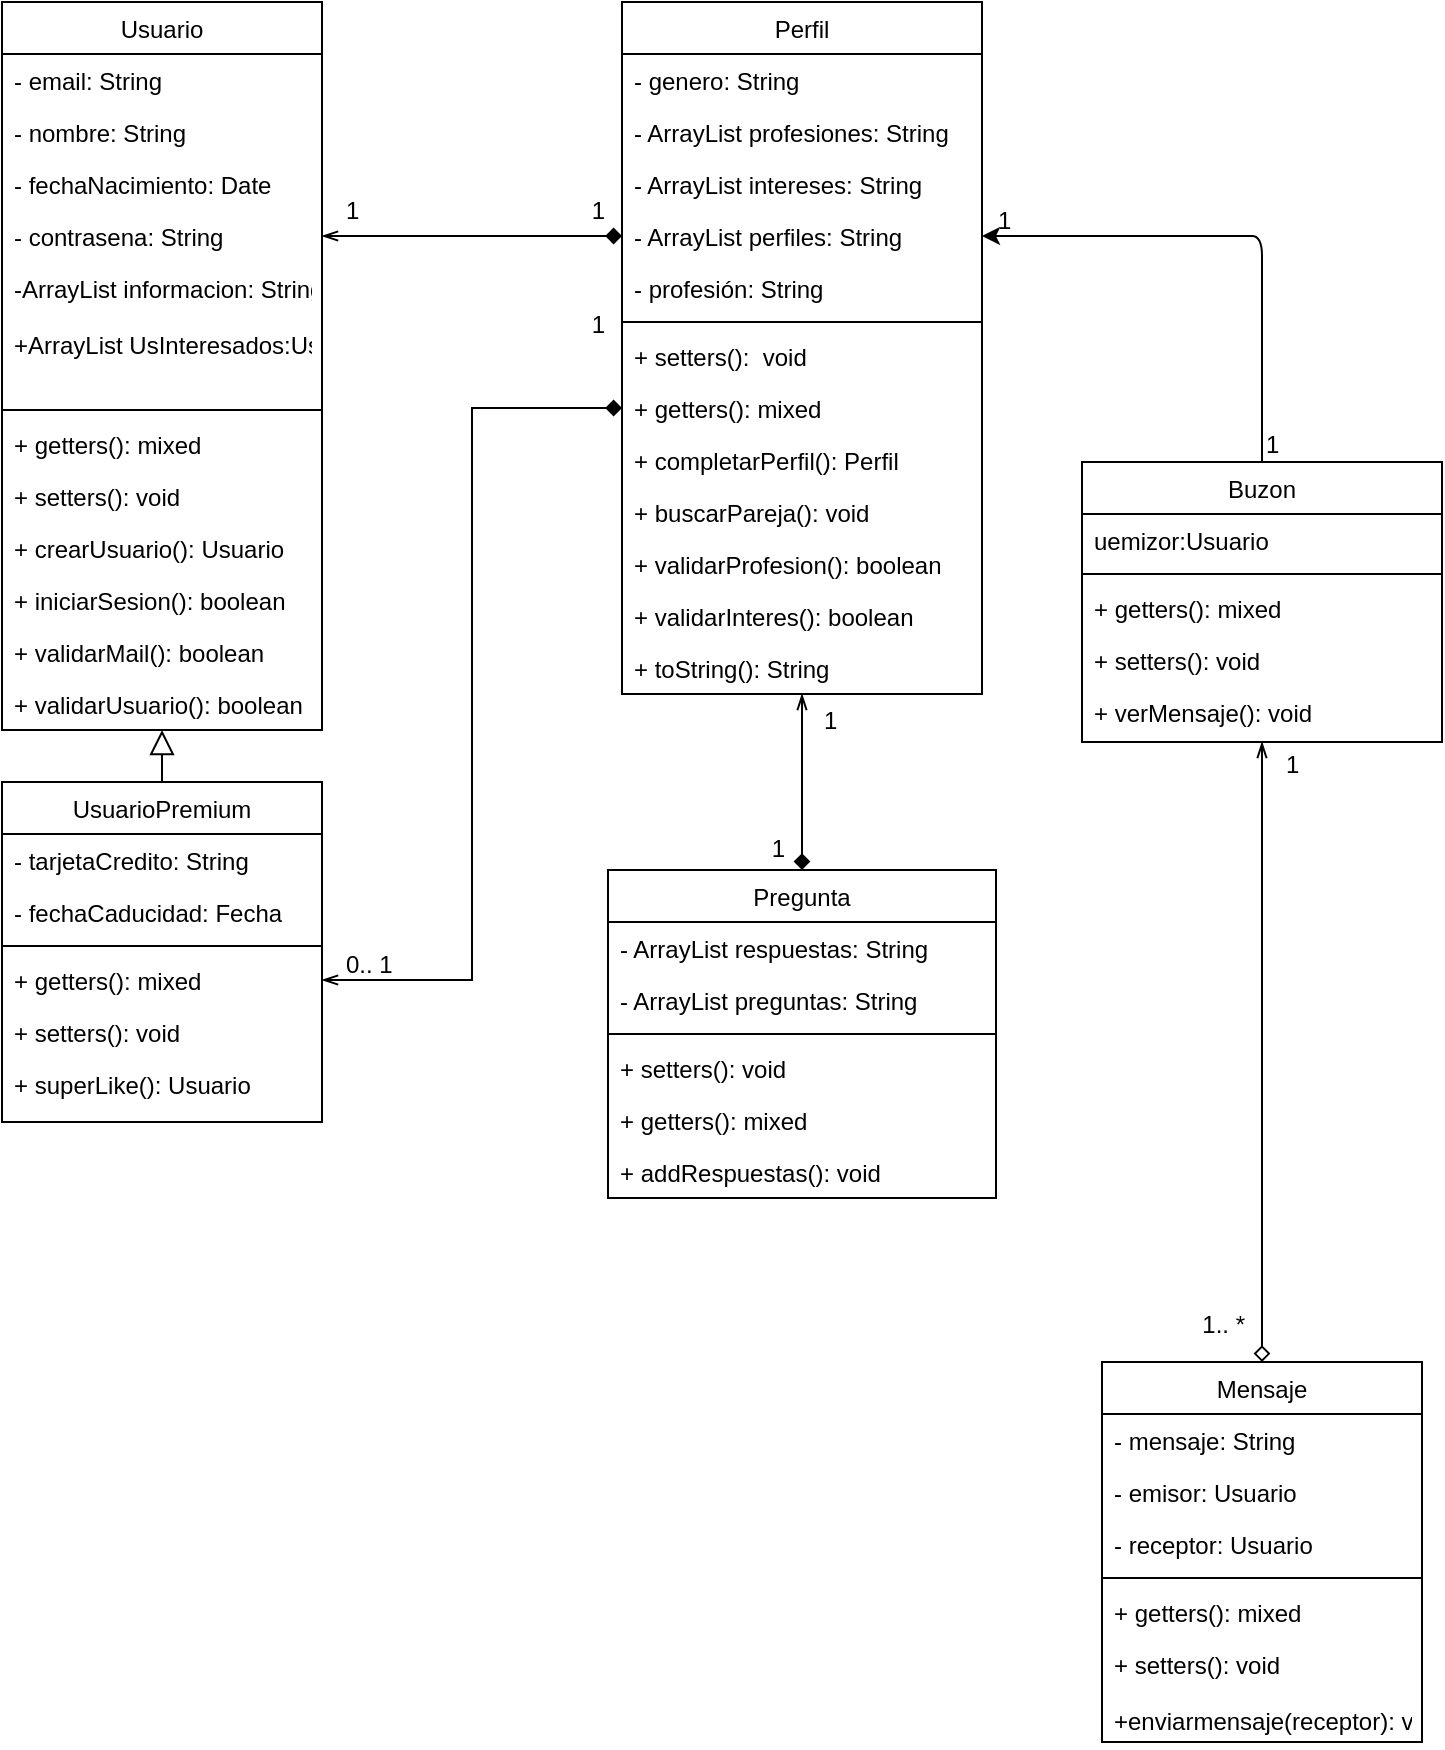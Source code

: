 <mxfile version="13.3.9" type="github">
  <diagram id="C5RBs43oDa-KdzZeNtuy" name="Page-1">
    <mxGraphModel dx="868" dy="482" grid="1" gridSize="10" guides="1" tooltips="1" connect="1" arrows="1" fold="1" page="1" pageScale="1" pageWidth="827" pageHeight="1169" math="0" shadow="0">
      <root>
        <mxCell id="WIyWlLk6GJQsqaUBKTNV-0" />
        <mxCell id="WIyWlLk6GJQsqaUBKTNV-1" parent="WIyWlLk6GJQsqaUBKTNV-0" />
        <mxCell id="zkfFHV4jXpPFQw0GAbJ--16" value="" style="endArrow=block;endSize=10;endFill=0;shadow=0;strokeWidth=1;rounded=0;edgeStyle=elbowEdgeStyle;elbow=vertical;" parent="WIyWlLk6GJQsqaUBKTNV-1" source="zkfFHV4jXpPFQw0GAbJ--13" target="zkfFHV4jXpPFQw0GAbJ--0" edge="1">
          <mxGeometry width="160" relative="1" as="geometry">
            <mxPoint x="210" y="373" as="sourcePoint" />
            <mxPoint x="310" y="271" as="targetPoint" />
          </mxGeometry>
        </mxCell>
        <mxCell id="zkfFHV4jXpPFQw0GAbJ--26" value="" style="endArrow=diamond;shadow=0;strokeWidth=1;strokeColor=#000000;rounded=0;endFill=1;edgeStyle=elbowEdgeStyle;elbow=vertical;startArrow=openThin;startFill=0;exitX=1;exitY=0.5;exitDx=0;exitDy=0;entryX=0;entryY=0.5;entryDx=0;entryDy=0;" parent="WIyWlLk6GJQsqaUBKTNV-1" source="zkfFHV4jXpPFQw0GAbJ--5" target="k1ez51lKUNFu-oWyKh8I-55" edge="1">
          <mxGeometry x="0.5" y="41" relative="1" as="geometry">
            <mxPoint x="380" y="192" as="sourcePoint" />
            <mxPoint x="540" y="192" as="targetPoint" />
            <mxPoint x="-40" y="32" as="offset" />
          </mxGeometry>
        </mxCell>
        <mxCell id="zkfFHV4jXpPFQw0GAbJ--27" value="1" style="resizable=0;align=left;verticalAlign=bottom;labelBackgroundColor=none;fontSize=12;" parent="zkfFHV4jXpPFQw0GAbJ--26" connectable="0" vertex="1">
          <mxGeometry x="-1" relative="1" as="geometry">
            <mxPoint x="10" y="-4" as="offset" />
          </mxGeometry>
        </mxCell>
        <mxCell id="zkfFHV4jXpPFQw0GAbJ--28" value="1" style="resizable=0;align=right;verticalAlign=bottom;labelBackgroundColor=none;fontSize=12;" parent="zkfFHV4jXpPFQw0GAbJ--26" connectable="0" vertex="1">
          <mxGeometry x="1" relative="1" as="geometry">
            <mxPoint x="-7" y="-4" as="offset" />
          </mxGeometry>
        </mxCell>
        <mxCell id="zkfFHV4jXpPFQw0GAbJ--0" value="Usuario" style="swimlane;fontStyle=0;align=center;verticalAlign=top;childLayout=stackLayout;horizontal=1;startSize=26;horizontalStack=0;resizeParent=1;resizeLast=0;collapsible=1;marginBottom=0;rounded=0;shadow=0;strokeWidth=1;" parent="WIyWlLk6GJQsqaUBKTNV-1" vertex="1">
          <mxGeometry x="90" y="50" width="160" height="364" as="geometry">
            <mxRectangle x="230" y="140" width="160" height="26" as="alternateBounds" />
          </mxGeometry>
        </mxCell>
        <mxCell id="zkfFHV4jXpPFQw0GAbJ--3" value="- email: String" style="text;align=left;verticalAlign=top;spacingLeft=4;spacingRight=4;overflow=hidden;rotatable=0;points=[[0,0.5],[1,0.5]];portConstraint=eastwest;rounded=0;shadow=0;html=0;" parent="zkfFHV4jXpPFQw0GAbJ--0" vertex="1">
          <mxGeometry y="26" width="160" height="26" as="geometry" />
        </mxCell>
        <mxCell id="zkfFHV4jXpPFQw0GAbJ--1" value="- nombre: String" style="text;align=left;verticalAlign=top;spacingLeft=4;spacingRight=4;overflow=hidden;rotatable=0;points=[[0,0.5],[1,0.5]];portConstraint=eastwest;" parent="zkfFHV4jXpPFQw0GAbJ--0" vertex="1">
          <mxGeometry y="52" width="160" height="26" as="geometry" />
        </mxCell>
        <mxCell id="zkfFHV4jXpPFQw0GAbJ--2" value="- fechaNacimiento: Date" style="text;align=left;verticalAlign=top;spacingLeft=4;spacingRight=4;overflow=hidden;rotatable=0;points=[[0,0.5],[1,0.5]];portConstraint=eastwest;rounded=0;shadow=0;html=0;" parent="zkfFHV4jXpPFQw0GAbJ--0" vertex="1">
          <mxGeometry y="78" width="160" height="26" as="geometry" />
        </mxCell>
        <mxCell id="zkfFHV4jXpPFQw0GAbJ--5" value="- contrasena: String" style="text;align=left;verticalAlign=top;spacingLeft=4;spacingRight=4;overflow=hidden;rotatable=0;points=[[0,0.5],[1,0.5]];portConstraint=eastwest;" parent="zkfFHV4jXpPFQw0GAbJ--0" vertex="1">
          <mxGeometry y="104" width="160" height="26" as="geometry" />
        </mxCell>
        <mxCell id="1yU2lqv5S-wbE96VS092-2" value="-ArrayList informacion: String&#xa;&#xa;+ArrayList UsInteresados:Usuarios" style="text;align=left;verticalAlign=top;spacingLeft=4;spacingRight=4;overflow=hidden;rotatable=0;points=[[0,0.5],[1,0.5]];portConstraint=eastwest;" parent="zkfFHV4jXpPFQw0GAbJ--0" vertex="1">
          <mxGeometry y="130" width="160" height="70" as="geometry" />
        </mxCell>
        <mxCell id="zkfFHV4jXpPFQw0GAbJ--4" value="" style="line;html=1;strokeWidth=1;align=left;verticalAlign=middle;spacingTop=-1;spacingLeft=3;spacingRight=3;rotatable=0;labelPosition=right;points=[];portConstraint=eastwest;" parent="zkfFHV4jXpPFQw0GAbJ--0" vertex="1">
          <mxGeometry y="200" width="160" height="8" as="geometry" />
        </mxCell>
        <mxCell id="k1ez51lKUNFu-oWyKh8I-2" value="+ getters(): mixed" style="text;align=left;verticalAlign=top;spacingLeft=4;spacingRight=4;overflow=hidden;rotatable=0;points=[[0,0.5],[1,0.5]];portConstraint=eastwest;rounded=0;shadow=0;html=0;" parent="zkfFHV4jXpPFQw0GAbJ--0" vertex="1">
          <mxGeometry y="208" width="160" height="26" as="geometry" />
        </mxCell>
        <mxCell id="k1ez51lKUNFu-oWyKh8I-3" value="+ setters(): void&#xa;" style="text;align=left;verticalAlign=top;spacingLeft=4;spacingRight=4;overflow=hidden;rotatable=0;points=[[0,0.5],[1,0.5]];portConstraint=eastwest;rounded=0;shadow=0;html=0;" parent="zkfFHV4jXpPFQw0GAbJ--0" vertex="1">
          <mxGeometry y="234" width="160" height="26" as="geometry" />
        </mxCell>
        <mxCell id="k1ez51lKUNFu-oWyKh8I-4" value="+ crearUsuario(): Usuario" style="text;align=left;verticalAlign=top;spacingLeft=4;spacingRight=4;overflow=hidden;rotatable=0;points=[[0,0.5],[1,0.5]];portConstraint=eastwest;rounded=0;shadow=0;html=0;" parent="zkfFHV4jXpPFQw0GAbJ--0" vertex="1">
          <mxGeometry y="260" width="160" height="26" as="geometry" />
        </mxCell>
        <mxCell id="k1ez51lKUNFu-oWyKh8I-5" value="+ iniciarSesion(): boolean" style="text;align=left;verticalAlign=top;spacingLeft=4;spacingRight=4;overflow=hidden;rotatable=0;points=[[0,0.5],[1,0.5]];portConstraint=eastwest;rounded=0;shadow=0;html=0;" parent="zkfFHV4jXpPFQw0GAbJ--0" vertex="1">
          <mxGeometry y="286" width="160" height="26" as="geometry" />
        </mxCell>
        <mxCell id="rpXlNdrZUb1RUgObs8US-0" value="+ validarMail(): boolean&#xa;" style="text;align=left;verticalAlign=top;spacingLeft=4;spacingRight=4;overflow=hidden;rotatable=0;points=[[0,0.5],[1,0.5]];portConstraint=eastwest;rounded=0;shadow=0;html=0;" parent="zkfFHV4jXpPFQw0GAbJ--0" vertex="1">
          <mxGeometry y="312" width="160" height="26" as="geometry" />
        </mxCell>
        <mxCell id="rpXlNdrZUb1RUgObs8US-1" value="+ validarUsuario(): boolean&#xa;" style="text;align=left;verticalAlign=top;spacingLeft=4;spacingRight=4;overflow=hidden;rotatable=0;points=[[0,0.5],[1,0.5]];portConstraint=eastwest;rounded=0;shadow=0;html=0;" parent="zkfFHV4jXpPFQw0GAbJ--0" vertex="1">
          <mxGeometry y="338" width="160" height="26" as="geometry" />
        </mxCell>
        <mxCell id="k1ez51lKUNFu-oWyKh8I-42" value="" style="endArrow=diamond;shadow=0;strokeWidth=1;strokeColor=#000000;rounded=0;endFill=1;edgeStyle=elbowEdgeStyle;elbow=vertical;startArrow=openThin;startFill=0;entryX=0.5;entryY=0;entryDx=0;entryDy=0;exitX=0.5;exitY=1;exitDx=0;exitDy=0;" parent="WIyWlLk6GJQsqaUBKTNV-1" source="zkfFHV4jXpPFQw0GAbJ--17" target="k1ez51lKUNFu-oWyKh8I-17" edge="1">
          <mxGeometry x="0.5" y="41" relative="1" as="geometry">
            <mxPoint x="490" y="371" as="sourcePoint" />
            <mxPoint x="561" y="440" as="targetPoint" />
            <mxPoint x="-40" y="32" as="offset" />
            <Array as="points">
              <mxPoint x="560.5" y="404" />
            </Array>
          </mxGeometry>
        </mxCell>
        <mxCell id="k1ez51lKUNFu-oWyKh8I-43" value="1" style="resizable=0;align=left;verticalAlign=bottom;labelBackgroundColor=none;fontSize=12;" parent="k1ez51lKUNFu-oWyKh8I-42" connectable="0" vertex="1">
          <mxGeometry x="-1" relative="1" as="geometry">
            <mxPoint x="9" y="22" as="offset" />
          </mxGeometry>
        </mxCell>
        <mxCell id="k1ez51lKUNFu-oWyKh8I-44" value="1" style="resizable=0;align=right;verticalAlign=bottom;labelBackgroundColor=none;fontSize=12;" parent="k1ez51lKUNFu-oWyKh8I-42" connectable="0" vertex="1">
          <mxGeometry x="1" relative="1" as="geometry">
            <mxPoint x="-7" y="-1.93" as="offset" />
          </mxGeometry>
        </mxCell>
        <mxCell id="zkfFHV4jXpPFQw0GAbJ--17" value="Perfil" style="swimlane;fontStyle=0;align=center;verticalAlign=top;childLayout=stackLayout;horizontal=1;startSize=26;horizontalStack=0;resizeParent=1;resizeLast=0;collapsible=1;marginBottom=0;rounded=0;shadow=0;strokeWidth=1;" parent="WIyWlLk6GJQsqaUBKTNV-1" vertex="1">
          <mxGeometry x="400" y="50" width="180" height="346" as="geometry">
            <mxRectangle x="550" y="140" width="160" height="26" as="alternateBounds" />
          </mxGeometry>
        </mxCell>
        <mxCell id="zkfFHV4jXpPFQw0GAbJ--19" value="- genero: String" style="text;align=left;verticalAlign=top;spacingLeft=4;spacingRight=4;overflow=hidden;rotatable=0;points=[[0,0.5],[1,0.5]];portConstraint=eastwest;rounded=0;shadow=0;html=0;" parent="zkfFHV4jXpPFQw0GAbJ--17" vertex="1">
          <mxGeometry y="26" width="180" height="26" as="geometry" />
        </mxCell>
        <mxCell id="zkfFHV4jXpPFQw0GAbJ--20" value="- ArrayList profesiones: String" style="text;align=left;verticalAlign=top;spacingLeft=4;spacingRight=4;overflow=hidden;rotatable=0;points=[[0,0.5],[1,0.5]];portConstraint=eastwest;rounded=0;shadow=0;html=0;" parent="zkfFHV4jXpPFQw0GAbJ--17" vertex="1">
          <mxGeometry y="52" width="180" height="26" as="geometry" />
        </mxCell>
        <mxCell id="k1ez51lKUNFu-oWyKh8I-52" value="- ArrayList intereses: String" style="text;align=left;verticalAlign=top;spacingLeft=4;spacingRight=4;overflow=hidden;rotatable=0;points=[[0,0.5],[1,0.5]];portConstraint=eastwest;" parent="zkfFHV4jXpPFQw0GAbJ--17" vertex="1">
          <mxGeometry y="78" width="180" height="26" as="geometry" />
        </mxCell>
        <mxCell id="k1ez51lKUNFu-oWyKh8I-55" value="- ArrayList perfiles: String" style="text;align=left;verticalAlign=top;spacingLeft=4;spacingRight=4;overflow=hidden;rotatable=0;points=[[0,0.5],[1,0.5]];portConstraint=eastwest;" parent="zkfFHV4jXpPFQw0GAbJ--17" vertex="1">
          <mxGeometry y="104" width="180" height="26" as="geometry" />
        </mxCell>
        <mxCell id="k1ez51lKUNFu-oWyKh8I-87" value="- profesión: String" style="text;align=left;verticalAlign=top;spacingLeft=4;spacingRight=4;overflow=hidden;rotatable=0;points=[[0,0.5],[1,0.5]];portConstraint=eastwest;rounded=0;shadow=0;html=0;" parent="zkfFHV4jXpPFQw0GAbJ--17" vertex="1">
          <mxGeometry y="130" width="180" height="26" as="geometry" />
        </mxCell>
        <mxCell id="zkfFHV4jXpPFQw0GAbJ--23" value="" style="line;html=1;strokeWidth=1;align=left;verticalAlign=middle;spacingTop=-1;spacingLeft=3;spacingRight=3;rotatable=0;labelPosition=right;points=[];portConstraint=eastwest;" parent="zkfFHV4jXpPFQw0GAbJ--17" vertex="1">
          <mxGeometry y="156" width="180" height="8" as="geometry" />
        </mxCell>
        <mxCell id="zkfFHV4jXpPFQw0GAbJ--25" value="+ setters():  void" style="text;align=left;verticalAlign=top;spacingLeft=4;spacingRight=4;overflow=hidden;rotatable=0;points=[[0,0.5],[1,0.5]];portConstraint=eastwest;" parent="zkfFHV4jXpPFQw0GAbJ--17" vertex="1">
          <mxGeometry y="164" width="180" height="26" as="geometry" />
        </mxCell>
        <mxCell id="k1ez51lKUNFu-oWyKh8I-53" value="+ getters(): mixed" style="text;align=left;verticalAlign=top;spacingLeft=4;spacingRight=4;overflow=hidden;rotatable=0;points=[[0,0.5],[1,0.5]];portConstraint=eastwest;" parent="zkfFHV4jXpPFQw0GAbJ--17" vertex="1">
          <mxGeometry y="190" width="180" height="26" as="geometry" />
        </mxCell>
        <mxCell id="k1ez51lKUNFu-oWyKh8I-14" value="+ completarPerfil(): Perfil" style="text;align=left;verticalAlign=top;spacingLeft=4;spacingRight=4;overflow=hidden;rotatable=0;points=[[0,0.5],[1,0.5]];portConstraint=eastwest;" parent="zkfFHV4jXpPFQw0GAbJ--17" vertex="1">
          <mxGeometry y="216" width="180" height="26" as="geometry" />
        </mxCell>
        <mxCell id="k1ez51lKUNFu-oWyKh8I-16" value="+ buscarPareja(): void" style="text;align=left;verticalAlign=top;spacingLeft=4;spacingRight=4;overflow=hidden;rotatable=0;points=[[0,0.5],[1,0.5]];portConstraint=eastwest;" parent="zkfFHV4jXpPFQw0GAbJ--17" vertex="1">
          <mxGeometry y="242" width="180" height="26" as="geometry" />
        </mxCell>
        <mxCell id="k1ez51lKUNFu-oWyKh8I-56" value="+ validarProfesion(): boolean" style="text;align=left;verticalAlign=top;spacingLeft=4;spacingRight=4;overflow=hidden;rotatable=0;points=[[0,0.5],[1,0.5]];portConstraint=eastwest;" parent="zkfFHV4jXpPFQw0GAbJ--17" vertex="1">
          <mxGeometry y="268" width="180" height="26" as="geometry" />
        </mxCell>
        <mxCell id="k1ez51lKUNFu-oWyKh8I-57" value="+ validarInteres(): boolean" style="text;align=left;verticalAlign=top;spacingLeft=4;spacingRight=4;overflow=hidden;rotatable=0;points=[[0,0.5],[1,0.5]];portConstraint=eastwest;" parent="zkfFHV4jXpPFQw0GAbJ--17" vertex="1">
          <mxGeometry y="294" width="180" height="26" as="geometry" />
        </mxCell>
        <mxCell id="k1ez51lKUNFu-oWyKh8I-58" value="+ toString(): String" style="text;align=left;verticalAlign=top;spacingLeft=4;spacingRight=4;overflow=hidden;rotatable=0;points=[[0,0.5],[1,0.5]];portConstraint=eastwest;" parent="zkfFHV4jXpPFQw0GAbJ--17" vertex="1">
          <mxGeometry y="320" width="180" height="26" as="geometry" />
        </mxCell>
        <mxCell id="k1ez51lKUNFu-oWyKh8I-45" value="" style="endArrow=diamond;shadow=0;strokeWidth=1;strokeColor=#000000;rounded=0;endFill=0;edgeStyle=elbowEdgeStyle;elbow=vertical;startArrow=openThin;startFill=0;entryX=0.5;entryY=0;entryDx=0;entryDy=0;" parent="WIyWlLk6GJQsqaUBKTNV-1" target="k1ez51lKUNFu-oWyKh8I-27" edge="1">
          <mxGeometry x="0.5" y="41" relative="1" as="geometry">
            <mxPoint x="720" y="420" as="sourcePoint" />
            <mxPoint x="572.5" y="913" as="targetPoint" />
            <mxPoint x="-40" y="32" as="offset" />
            <Array as="points">
              <mxPoint x="770" y="720" />
              <mxPoint x="420.5" y="825" />
            </Array>
          </mxGeometry>
        </mxCell>
        <mxCell id="k1ez51lKUNFu-oWyKh8I-46" value="1" style="resizable=0;align=left;verticalAlign=bottom;labelBackgroundColor=none;fontSize=12;" parent="k1ez51lKUNFu-oWyKh8I-45" connectable="0" vertex="1">
          <mxGeometry x="-1" relative="1" as="geometry">
            <mxPoint x="10" y="20" as="offset" />
          </mxGeometry>
        </mxCell>
        <mxCell id="k1ez51lKUNFu-oWyKh8I-47" value="1.. *" style="resizable=0;align=right;verticalAlign=bottom;labelBackgroundColor=none;fontSize=12;" parent="k1ez51lKUNFu-oWyKh8I-45" connectable="0" vertex="1">
          <mxGeometry x="1" relative="1" as="geometry">
            <mxPoint x="-7" y="-10" as="offset" />
          </mxGeometry>
        </mxCell>
        <mxCell id="k1ez51lKUNFu-oWyKh8I-17" value="Pregunta" style="swimlane;fontStyle=0;align=center;verticalAlign=top;childLayout=stackLayout;horizontal=1;startSize=26;horizontalStack=0;resizeParent=1;resizeParentMax=0;resizeLast=0;collapsible=1;marginBottom=0;" parent="WIyWlLk6GJQsqaUBKTNV-1" vertex="1">
          <mxGeometry x="393" y="484" width="194" height="164" as="geometry" />
        </mxCell>
        <mxCell id="k1ez51lKUNFu-oWyKh8I-20" value="- ArrayList respuestas: String" style="text;strokeColor=none;fillColor=none;align=left;verticalAlign=top;spacingLeft=4;spacingRight=4;overflow=hidden;rotatable=0;points=[[0,0.5],[1,0.5]];portConstraint=eastwest;" parent="k1ez51lKUNFu-oWyKh8I-17" vertex="1">
          <mxGeometry y="26" width="194" height="26" as="geometry" />
        </mxCell>
        <mxCell id="k1ez51lKUNFu-oWyKh8I-18" value="- ArrayList preguntas: String" style="text;strokeColor=none;fillColor=none;align=left;verticalAlign=top;spacingLeft=4;spacingRight=4;overflow=hidden;rotatable=0;points=[[0,0.5],[1,0.5]];portConstraint=eastwest;" parent="k1ez51lKUNFu-oWyKh8I-17" vertex="1">
          <mxGeometry y="52" width="194" height="26" as="geometry" />
        </mxCell>
        <mxCell id="k1ez51lKUNFu-oWyKh8I-19" value="" style="line;strokeWidth=1;fillColor=none;align=left;verticalAlign=middle;spacingTop=-1;spacingLeft=3;spacingRight=3;rotatable=0;labelPosition=right;points=[];portConstraint=eastwest;" parent="k1ez51lKUNFu-oWyKh8I-17" vertex="1">
          <mxGeometry y="78" width="194" height="8" as="geometry" />
        </mxCell>
        <mxCell id="k1ez51lKUNFu-oWyKh8I-21" value="+ setters(): void&#xa;" style="text;strokeColor=none;fillColor=none;align=left;verticalAlign=top;spacingLeft=4;spacingRight=4;overflow=hidden;rotatable=0;points=[[0,0.5],[1,0.5]];portConstraint=eastwest;" parent="k1ez51lKUNFu-oWyKh8I-17" vertex="1">
          <mxGeometry y="86" width="194" height="26" as="geometry" />
        </mxCell>
        <mxCell id="k1ez51lKUNFu-oWyKh8I-59" value="+ getters(): mixed&#xa;" style="text;strokeColor=none;fillColor=none;align=left;verticalAlign=top;spacingLeft=4;spacingRight=4;overflow=hidden;rotatable=0;points=[[0,0.5],[1,0.5]];portConstraint=eastwest;" parent="k1ez51lKUNFu-oWyKh8I-17" vertex="1">
          <mxGeometry y="112" width="194" height="26" as="geometry" />
        </mxCell>
        <mxCell id="k1ez51lKUNFu-oWyKh8I-60" value="+ addRespuestas(): void" style="text;strokeColor=none;fillColor=none;align=left;verticalAlign=top;spacingLeft=4;spacingRight=4;overflow=hidden;rotatable=0;points=[[0,0.5],[1,0.5]];portConstraint=eastwest;" parent="k1ez51lKUNFu-oWyKh8I-17" vertex="1">
          <mxGeometry y="138" width="194" height="26" as="geometry" />
        </mxCell>
        <mxCell id="k1ez51lKUNFu-oWyKh8I-81" value="" style="endArrow=classic;html=1;fontColor=#000000;exitX=0.5;exitY=0;exitDx=0;exitDy=0;entryX=1;entryY=0.5;entryDx=0;entryDy=0;" parent="WIyWlLk6GJQsqaUBKTNV-1" source="k1ez51lKUNFu-oWyKh8I-22" target="k1ez51lKUNFu-oWyKh8I-55" edge="1">
          <mxGeometry width="50" height="50" relative="1" as="geometry">
            <mxPoint x="710" y="280" as="sourcePoint" />
            <mxPoint x="710" y="160" as="targetPoint" />
            <Array as="points">
              <mxPoint x="720" y="167" />
              <mxPoint x="710" y="167" />
            </Array>
          </mxGeometry>
        </mxCell>
        <mxCell id="k1ez51lKUNFu-oWyKh8I-22" value="Buzon" style="swimlane;fontStyle=0;align=center;verticalAlign=top;childLayout=stackLayout;horizontal=1;startSize=26;horizontalStack=0;resizeParent=1;resizeParentMax=0;resizeLast=0;collapsible=1;marginBottom=0;fontColor=#000000;" parent="WIyWlLk6GJQsqaUBKTNV-1" vertex="1">
          <mxGeometry x="630" y="280" width="180" height="140" as="geometry" />
        </mxCell>
        <mxCell id="k1ez51lKUNFu-oWyKh8I-23" value="uemizor:Usuario" style="text;strokeColor=none;fillColor=none;align=left;verticalAlign=top;spacingLeft=4;spacingRight=4;overflow=hidden;rotatable=0;points=[[0,0.5],[1,0.5]];portConstraint=eastwest;" parent="k1ez51lKUNFu-oWyKh8I-22" vertex="1">
          <mxGeometry y="26" width="180" height="26" as="geometry" />
        </mxCell>
        <mxCell id="k1ez51lKUNFu-oWyKh8I-24" value="" style="line;strokeWidth=1;fillColor=none;align=left;verticalAlign=middle;spacingTop=-1;spacingLeft=3;spacingRight=3;rotatable=0;labelPosition=right;points=[];portConstraint=eastwest;" parent="k1ez51lKUNFu-oWyKh8I-22" vertex="1">
          <mxGeometry y="52" width="180" height="8" as="geometry" />
        </mxCell>
        <mxCell id="k1ez51lKUNFu-oWyKh8I-25" value="+ getters(): mixed" style="text;strokeColor=none;fillColor=none;align=left;verticalAlign=top;spacingLeft=4;spacingRight=4;overflow=hidden;rotatable=0;points=[[0,0.5],[1,0.5]];portConstraint=eastwest;" parent="k1ez51lKUNFu-oWyKh8I-22" vertex="1">
          <mxGeometry y="60" width="180" height="26" as="geometry" />
        </mxCell>
        <mxCell id="k1ez51lKUNFu-oWyKh8I-78" value="+ setters(): void" style="text;strokeColor=none;fillColor=none;align=left;verticalAlign=top;spacingLeft=4;spacingRight=4;overflow=hidden;rotatable=0;points=[[0,0.5],[1,0.5]];portConstraint=eastwest;" parent="k1ez51lKUNFu-oWyKh8I-22" vertex="1">
          <mxGeometry y="86" width="180" height="26" as="geometry" />
        </mxCell>
        <mxCell id="k1ez51lKUNFu-oWyKh8I-79" value="+ verMensaje(): void&#xa;" style="text;strokeColor=none;fillColor=none;align=left;verticalAlign=top;spacingLeft=4;spacingRight=4;overflow=hidden;rotatable=0;points=[[0,0.5],[1,0.5]];portConstraint=eastwest;" parent="k1ez51lKUNFu-oWyKh8I-22" vertex="1">
          <mxGeometry y="112" width="180" height="28" as="geometry" />
        </mxCell>
        <mxCell id="k1ez51lKUNFu-oWyKh8I-27" value="Mensaje" style="swimlane;fontStyle=0;align=center;verticalAlign=top;childLayout=stackLayout;horizontal=1;startSize=26;horizontalStack=0;resizeParent=1;resizeParentMax=0;resizeLast=0;collapsible=1;marginBottom=0;fontColor=#000000;" parent="WIyWlLk6GJQsqaUBKTNV-1" vertex="1">
          <mxGeometry x="640" y="730" width="160" height="190" as="geometry" />
        </mxCell>
        <mxCell id="k1ez51lKUNFu-oWyKh8I-28" value="- mensaje: String&#xa;" style="text;strokeColor=none;fillColor=none;align=left;verticalAlign=top;spacingLeft=4;spacingRight=4;overflow=hidden;rotatable=0;points=[[0,0.5],[1,0.5]];portConstraint=eastwest;" parent="k1ez51lKUNFu-oWyKh8I-27" vertex="1">
          <mxGeometry y="26" width="160" height="26" as="geometry" />
        </mxCell>
        <mxCell id="k1ez51lKUNFu-oWyKh8I-30" value="- emisor: Usuario" style="text;strokeColor=none;fillColor=none;align=left;verticalAlign=top;spacingLeft=4;spacingRight=4;overflow=hidden;rotatable=0;points=[[0,0.5],[1,0.5]];portConstraint=eastwest;" parent="k1ez51lKUNFu-oWyKh8I-27" vertex="1">
          <mxGeometry y="52" width="160" height="26" as="geometry" />
        </mxCell>
        <mxCell id="k1ez51lKUNFu-oWyKh8I-31" value="- receptor: Usuario" style="text;strokeColor=none;fillColor=none;align=left;verticalAlign=top;spacingLeft=4;spacingRight=4;overflow=hidden;rotatable=0;points=[[0,0.5],[1,0.5]];portConstraint=eastwest;" parent="k1ez51lKUNFu-oWyKh8I-27" vertex="1">
          <mxGeometry y="78" width="160" height="26" as="geometry" />
        </mxCell>
        <mxCell id="k1ez51lKUNFu-oWyKh8I-29" value="" style="line;strokeWidth=1;fillColor=none;align=left;verticalAlign=middle;spacingTop=-1;spacingLeft=3;spacingRight=3;rotatable=0;labelPosition=right;points=[];portConstraint=eastwest;" parent="k1ez51lKUNFu-oWyKh8I-27" vertex="1">
          <mxGeometry y="104" width="160" height="8" as="geometry" />
        </mxCell>
        <mxCell id="k1ez51lKUNFu-oWyKh8I-32" value="+ getters(): mixed" style="text;strokeColor=none;fillColor=none;align=left;verticalAlign=top;spacingLeft=4;spacingRight=4;overflow=hidden;rotatable=0;points=[[0,0.5],[1,0.5]];portConstraint=eastwest;" parent="k1ez51lKUNFu-oWyKh8I-27" vertex="1">
          <mxGeometry y="112" width="160" height="26" as="geometry" />
        </mxCell>
        <mxCell id="k1ez51lKUNFu-oWyKh8I-77" value="+ setters(): void&#xa; &#xa;+enviarmensaje(receptor): void" style="text;strokeColor=none;fillColor=none;align=left;verticalAlign=top;spacingLeft=4;spacingRight=4;overflow=hidden;rotatable=0;points=[[0,0.5],[1,0.5]];portConstraint=eastwest;" parent="k1ez51lKUNFu-oWyKh8I-27" vertex="1">
          <mxGeometry y="138" width="160" height="52" as="geometry" />
        </mxCell>
        <mxCell id="zkfFHV4jXpPFQw0GAbJ--13" value="UsuarioPremium" style="swimlane;fontStyle=0;align=center;verticalAlign=top;childLayout=stackLayout;horizontal=1;startSize=26;horizontalStack=0;resizeParent=1;resizeLast=0;collapsible=1;marginBottom=0;rounded=0;shadow=0;strokeWidth=1;" parent="WIyWlLk6GJQsqaUBKTNV-1" vertex="1">
          <mxGeometry x="90" y="440" width="160" height="170" as="geometry">
            <mxRectangle x="340" y="380" width="170" height="26" as="alternateBounds" />
          </mxGeometry>
        </mxCell>
        <mxCell id="zkfFHV4jXpPFQw0GAbJ--14" value="- tarjetaCredito: String" style="text;align=left;verticalAlign=top;spacingLeft=4;spacingRight=4;overflow=hidden;rotatable=0;points=[[0,0.5],[1,0.5]];portConstraint=eastwest;" parent="zkfFHV4jXpPFQw0GAbJ--13" vertex="1">
          <mxGeometry y="26" width="160" height="26" as="geometry" />
        </mxCell>
        <mxCell id="k1ez51lKUNFu-oWyKh8I-6" value="- fechaCaducidad: Fecha" style="text;align=left;verticalAlign=top;spacingLeft=4;spacingRight=4;overflow=hidden;rotatable=0;points=[[0,0.5],[1,0.5]];portConstraint=eastwest;" parent="zkfFHV4jXpPFQw0GAbJ--13" vertex="1">
          <mxGeometry y="52" width="160" height="26" as="geometry" />
        </mxCell>
        <mxCell id="zkfFHV4jXpPFQw0GAbJ--15" value="" style="line;html=1;strokeWidth=1;align=left;verticalAlign=middle;spacingTop=-1;spacingLeft=3;spacingRight=3;rotatable=0;labelPosition=right;points=[];portConstraint=eastwest;" parent="zkfFHV4jXpPFQw0GAbJ--13" vertex="1">
          <mxGeometry y="78" width="160" height="8" as="geometry" />
        </mxCell>
        <mxCell id="k1ez51lKUNFu-oWyKh8I-10" value="+ getters(): mixed" style="text;align=left;verticalAlign=top;spacingLeft=4;spacingRight=4;overflow=hidden;rotatable=0;points=[[0,0.5],[1,0.5]];portConstraint=eastwest;" parent="zkfFHV4jXpPFQw0GAbJ--13" vertex="1">
          <mxGeometry y="86" width="160" height="26" as="geometry" />
        </mxCell>
        <mxCell id="k1ez51lKUNFu-oWyKh8I-11" value="+ setters(): void" style="text;align=left;verticalAlign=top;spacingLeft=4;spacingRight=4;overflow=hidden;rotatable=0;points=[[0,0.5],[1,0.5]];portConstraint=eastwest;" parent="zkfFHV4jXpPFQw0GAbJ--13" vertex="1">
          <mxGeometry y="112" width="160" height="26" as="geometry" />
        </mxCell>
        <mxCell id="k1ez51lKUNFu-oWyKh8I-13" value="+ superLike(): Usuario" style="text;align=left;verticalAlign=top;spacingLeft=4;spacingRight=4;overflow=hidden;rotatable=0;points=[[0,0.5],[1,0.5]];portConstraint=eastwest;" parent="zkfFHV4jXpPFQw0GAbJ--13" vertex="1">
          <mxGeometry y="138" width="160" height="22" as="geometry" />
        </mxCell>
        <mxCell id="k1ez51lKUNFu-oWyKh8I-82" style="edgeStyle=orthogonalEdgeStyle;rounded=0;orthogonalLoop=1;jettySize=auto;html=1;exitX=0;exitY=0.5;exitDx=0;exitDy=0;entryX=1;entryY=0.5;entryDx=0;entryDy=0;startArrow=diamond;startFill=1;endArrow=openThin;endFill=0;fontColor=#000000;" parent="WIyWlLk6GJQsqaUBKTNV-1" source="k1ez51lKUNFu-oWyKh8I-53" target="k1ez51lKUNFu-oWyKh8I-10" edge="1">
          <mxGeometry relative="1" as="geometry" />
        </mxCell>
        <mxCell id="k1ez51lKUNFu-oWyKh8I-83" value="1" style="resizable=0;align=right;verticalAlign=bottom;labelBackgroundColor=none;fontSize=12;" parent="WIyWlLk6GJQsqaUBKTNV-1" connectable="0" vertex="1">
          <mxGeometry x="393" y="220" as="geometry" />
        </mxCell>
        <mxCell id="k1ez51lKUNFu-oWyKh8I-84" value="0.. 1" style="resizable=0;align=left;verticalAlign=bottom;labelBackgroundColor=none;fontSize=12;" parent="WIyWlLk6GJQsqaUBKTNV-1" connectable="0" vertex="1">
          <mxGeometry x="260" y="540" as="geometry" />
        </mxCell>
        <mxCell id="k1ez51lKUNFu-oWyKh8I-85" value="1" style="resizable=0;align=left;verticalAlign=bottom;labelBackgroundColor=none;fontSize=12;" parent="WIyWlLk6GJQsqaUBKTNV-1" connectable="0" vertex="1">
          <mxGeometry x="720" y="280" as="geometry" />
        </mxCell>
        <mxCell id="k1ez51lKUNFu-oWyKh8I-86" value="1" style="resizable=0;align=left;verticalAlign=bottom;labelBackgroundColor=none;fontSize=12;" parent="WIyWlLk6GJQsqaUBKTNV-1" connectable="0" vertex="1">
          <mxGeometry x="290" y="193" as="geometry">
            <mxPoint x="296" y="-25" as="offset" />
          </mxGeometry>
        </mxCell>
      </root>
    </mxGraphModel>
  </diagram>
</mxfile>
